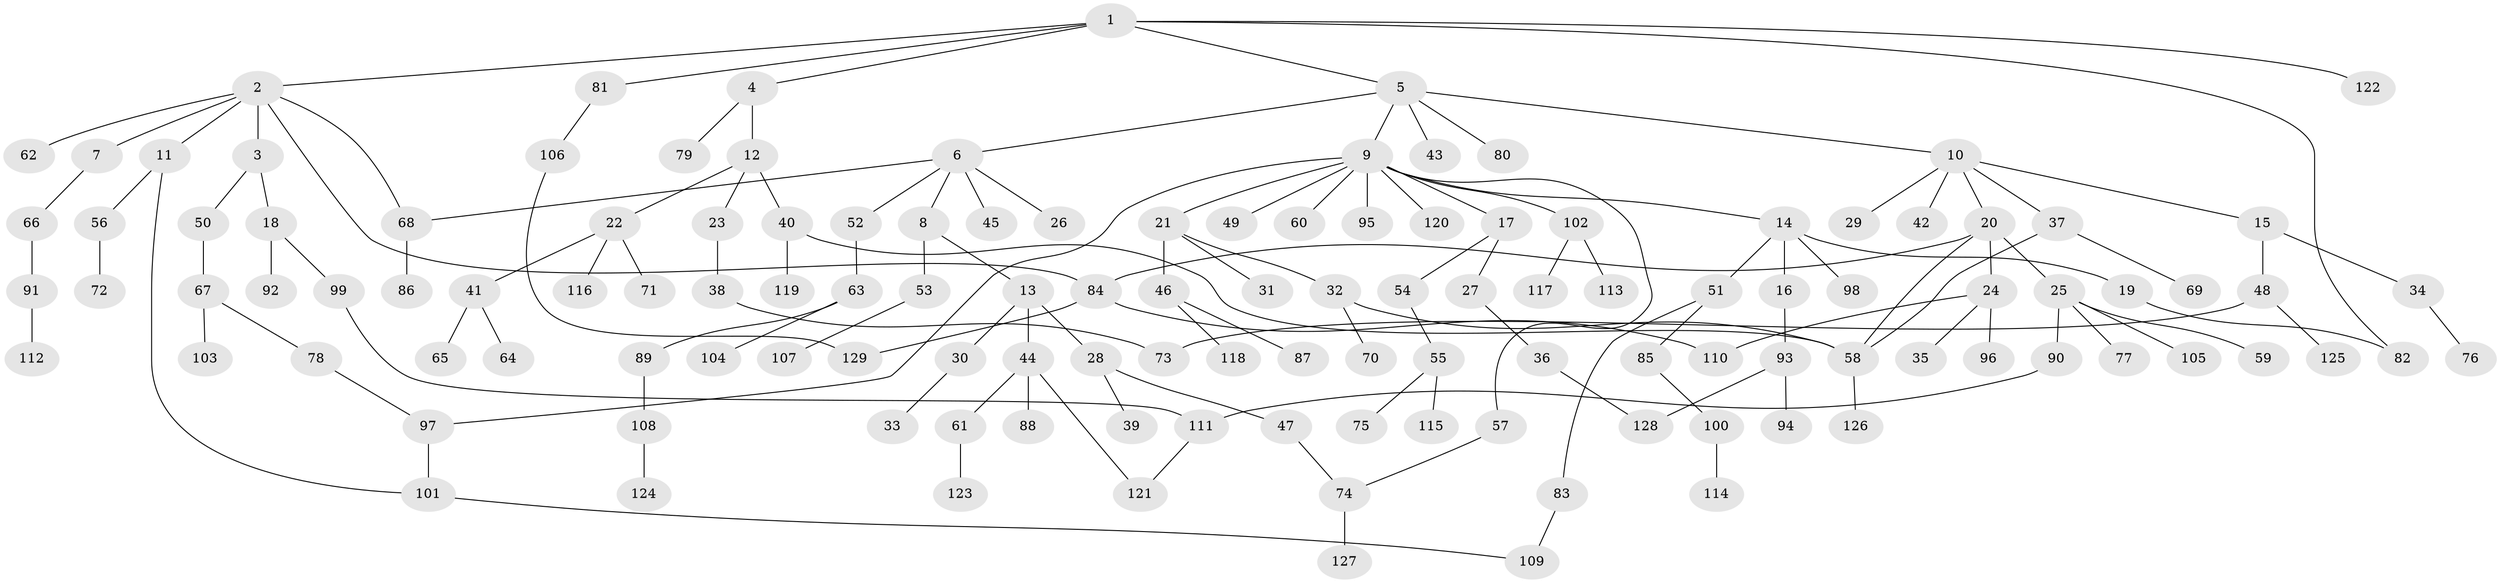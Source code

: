 // coarse degree distribution, {6: 0.03896103896103896, 7: 0.012987012987012988, 3: 0.16883116883116883, 15: 0.012987012987012988, 2: 0.2727272727272727, 5: 0.05194805194805195, 4: 0.03896103896103896, 1: 0.4025974025974026}
// Generated by graph-tools (version 1.1) at 2025/16/03/04/25 18:16:58]
// undirected, 129 vertices, 144 edges
graph export_dot {
graph [start="1"]
  node [color=gray90,style=filled];
  1;
  2;
  3;
  4;
  5;
  6;
  7;
  8;
  9;
  10;
  11;
  12;
  13;
  14;
  15;
  16;
  17;
  18;
  19;
  20;
  21;
  22;
  23;
  24;
  25;
  26;
  27;
  28;
  29;
  30;
  31;
  32;
  33;
  34;
  35;
  36;
  37;
  38;
  39;
  40;
  41;
  42;
  43;
  44;
  45;
  46;
  47;
  48;
  49;
  50;
  51;
  52;
  53;
  54;
  55;
  56;
  57;
  58;
  59;
  60;
  61;
  62;
  63;
  64;
  65;
  66;
  67;
  68;
  69;
  70;
  71;
  72;
  73;
  74;
  75;
  76;
  77;
  78;
  79;
  80;
  81;
  82;
  83;
  84;
  85;
  86;
  87;
  88;
  89;
  90;
  91;
  92;
  93;
  94;
  95;
  96;
  97;
  98;
  99;
  100;
  101;
  102;
  103;
  104;
  105;
  106;
  107;
  108;
  109;
  110;
  111;
  112;
  113;
  114;
  115;
  116;
  117;
  118;
  119;
  120;
  121;
  122;
  123;
  124;
  125;
  126;
  127;
  128;
  129;
  1 -- 2;
  1 -- 4;
  1 -- 5;
  1 -- 81;
  1 -- 122;
  1 -- 82;
  2 -- 3;
  2 -- 7;
  2 -- 11;
  2 -- 62;
  2 -- 68;
  2 -- 84;
  3 -- 18;
  3 -- 50;
  4 -- 12;
  4 -- 79;
  5 -- 6;
  5 -- 9;
  5 -- 10;
  5 -- 43;
  5 -- 80;
  6 -- 8;
  6 -- 26;
  6 -- 45;
  6 -- 52;
  6 -- 68;
  7 -- 66;
  8 -- 13;
  8 -- 53;
  9 -- 14;
  9 -- 17;
  9 -- 21;
  9 -- 49;
  9 -- 57;
  9 -- 60;
  9 -- 95;
  9 -- 102;
  9 -- 120;
  9 -- 97;
  10 -- 15;
  10 -- 20;
  10 -- 29;
  10 -- 37;
  10 -- 42;
  11 -- 56;
  11 -- 101;
  12 -- 22;
  12 -- 23;
  12 -- 40;
  13 -- 28;
  13 -- 30;
  13 -- 44;
  14 -- 16;
  14 -- 19;
  14 -- 51;
  14 -- 98;
  15 -- 34;
  15 -- 48;
  16 -- 93;
  17 -- 27;
  17 -- 54;
  18 -- 92;
  18 -- 99;
  19 -- 82;
  20 -- 24;
  20 -- 25;
  20 -- 58;
  20 -- 84;
  21 -- 31;
  21 -- 32;
  21 -- 46;
  22 -- 41;
  22 -- 71;
  22 -- 116;
  23 -- 38;
  24 -- 35;
  24 -- 96;
  24 -- 110;
  25 -- 59;
  25 -- 77;
  25 -- 90;
  25 -- 105;
  27 -- 36;
  28 -- 39;
  28 -- 47;
  30 -- 33;
  32 -- 70;
  32 -- 58;
  34 -- 76;
  36 -- 128;
  37 -- 69;
  37 -- 58;
  38 -- 73;
  40 -- 119;
  40 -- 58;
  41 -- 64;
  41 -- 65;
  44 -- 61;
  44 -- 88;
  44 -- 121;
  46 -- 87;
  46 -- 118;
  47 -- 74;
  48 -- 73;
  48 -- 125;
  50 -- 67;
  51 -- 83;
  51 -- 85;
  52 -- 63;
  53 -- 107;
  54 -- 55;
  55 -- 75;
  55 -- 115;
  56 -- 72;
  57 -- 74;
  58 -- 126;
  61 -- 123;
  63 -- 89;
  63 -- 104;
  66 -- 91;
  67 -- 78;
  67 -- 103;
  68 -- 86;
  74 -- 127;
  78 -- 97;
  81 -- 106;
  83 -- 109;
  84 -- 110;
  84 -- 129;
  85 -- 100;
  89 -- 108;
  90 -- 111;
  91 -- 112;
  93 -- 94;
  93 -- 128;
  97 -- 101;
  99 -- 111;
  100 -- 114;
  101 -- 109;
  102 -- 113;
  102 -- 117;
  106 -- 129;
  108 -- 124;
  111 -- 121;
}
